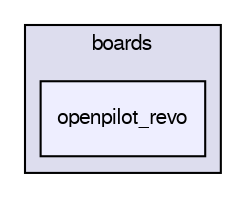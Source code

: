 digraph "sw/airborne/boards/openpilot_revo" {
  compound=true
  node [ fontsize="10", fontname="FreeSans"];
  edge [ labelfontsize="10", labelfontname="FreeSans"];
  subgraph clusterdir_e030268cd18297cf6282390f76bfcf7f {
    graph [ bgcolor="#ddddee", pencolor="black", label="boards" fontname="FreeSans", fontsize="10", URL="dir_e030268cd18297cf6282390f76bfcf7f.html"]
  dir_6a8e3fbfa518964989e870325a9bf632 [shape=box, label="openpilot_revo", style="filled", fillcolor="#eeeeff", pencolor="black", URL="dir_6a8e3fbfa518964989e870325a9bf632.html"];
  }
}
